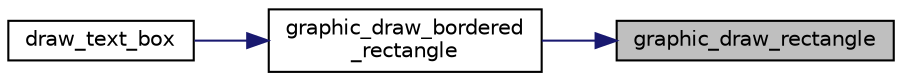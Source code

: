 digraph "graphic_draw_rectangle"
{
 // INTERACTIVE_SVG=YES
 // LATEX_PDF_SIZE
  edge [fontname="Helvetica",fontsize="10",labelfontname="Helvetica",labelfontsize="10"];
  node [fontname="Helvetica",fontsize="10",shape=record];
  rankdir="RL";
  Node1 [label="graphic_draw_rectangle",height=0.2,width=0.4,color="black", fillcolor="grey75", style="filled", fontcolor="black",tooltip=" "];
  Node1 -> Node2 [dir="back",color="midnightblue",fontsize="10",style="solid",fontname="Helvetica"];
  Node2 [label="graphic_draw_bordered\l_rectangle",height=0.2,width=0.4,color="black", fillcolor="white", style="filled",URL="$race_8c.html#af00ad95d9349bcbce1982374c4dfa99d",tooltip=" "];
  Node2 -> Node3 [dir="back",color="midnightblue",fontsize="10",style="solid",fontname="Helvetica"];
  Node3 [label="draw_text_box",height=0.2,width=0.4,color="black", fillcolor="white", style="filled",URL="$race_8c.html#a9bf774e6bbfb8999c24e5d503842ecc1",tooltip=" "];
}
